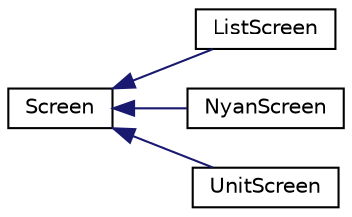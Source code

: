 digraph "Graphical Class Hierarchy"
{
  edge [fontname="Helvetica",fontsize="10",labelfontname="Helvetica",labelfontsize="10"];
  node [fontname="Helvetica",fontsize="10",shape=record];
  rankdir="LR";
  Node0 [label="Screen",height=0.2,width=0.4,color="black", fillcolor="white", style="filled",URL="$classScreen.html",tooltip="Class representing one screen. "];
  Node0 -> Node1 [dir="back",color="midnightblue",fontsize="10",style="solid",fontname="Helvetica"];
  Node1 [label="ListScreen",height=0.2,width=0.4,color="black", fillcolor="white", style="filled",URL="$classListScreen.html",tooltip="Unit screen. "];
  Node0 -> Node2 [dir="back",color="midnightblue",fontsize="10",style="solid",fontname="Helvetica"];
  Node2 [label="NyanScreen",height=0.2,width=0.4,color="black", fillcolor="white", style="filled",URL="$classNyanScreen.html",tooltip="Meow. "];
  Node0 -> Node3 [dir="back",color="midnightblue",fontsize="10",style="solid",fontname="Helvetica"];
  Node3 [label="UnitScreen",height=0.2,width=0.4,color="black", fillcolor="white", style="filled",URL="$classUnitScreen.html",tooltip="Unit screen. "];
}
